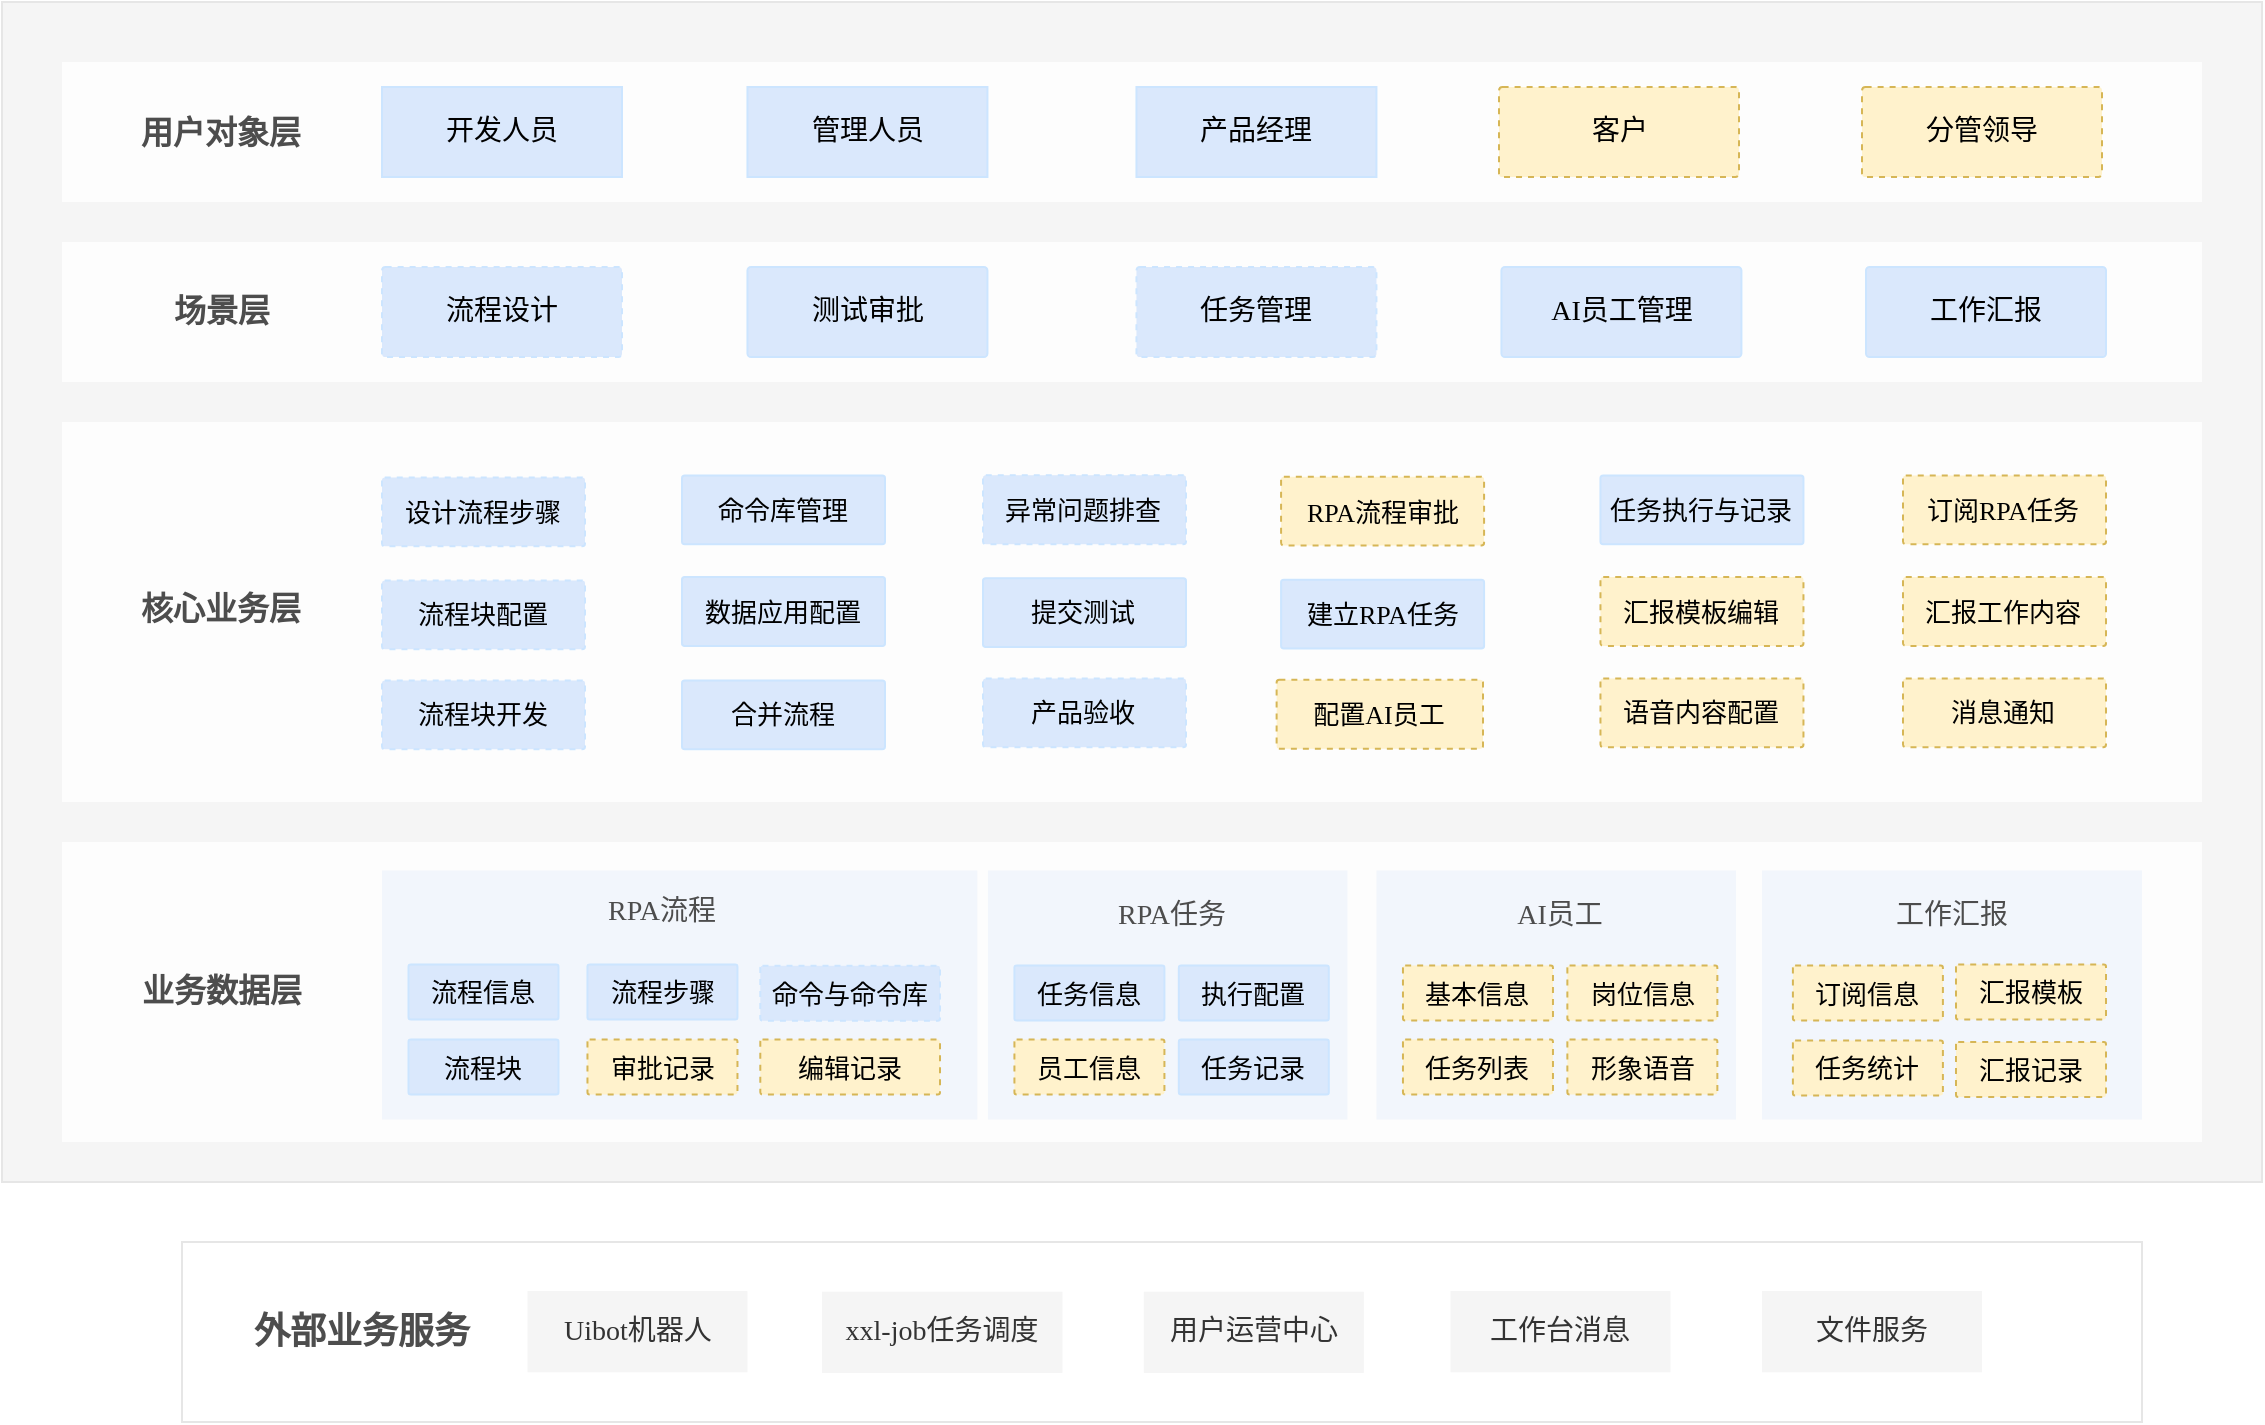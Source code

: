 <mxfile version="16.6.5" type="github">
  <diagram id="QMqiZ2GDBsnpyi7WLgiz" name="Page-1">
    <mxGraphModel dx="2324" dy="765" grid="1" gridSize="10" guides="1" tooltips="1" connect="1" arrows="1" fold="1" page="1" pageScale="1" pageWidth="827" pageHeight="1169" math="0" shadow="0">
      <root>
        <mxCell id="0" />
        <mxCell id="1" parent="0" />
        <mxCell id="o_0oddXOF23FKvagfJal-9" value="" style="rounded=0;whiteSpace=wrap;html=1;fillColor=#f5f5f5;strokeColor=#E6E6E6;gradientDirection=south;sketch=0;fontColor=#333333;fontFamily=阿里巴巴普惠体;" parent="1" vertex="1">
          <mxGeometry x="-320" y="130" width="1130" height="590" as="geometry" />
        </mxCell>
        <mxCell id="ZttovpieoR-79sJcMYOA-3" value="" style="rounded=1;whiteSpace=wrap;html=1;fontSize=14;strokeColor=none;arcSize=0;shadow=0;opacity=80;fontFamily=阿里巴巴普惠体;" parent="1" vertex="1">
          <mxGeometry x="-290" y="160" width="1070" height="70" as="geometry" />
        </mxCell>
        <mxCell id="ZttovpieoR-79sJcMYOA-4" value="用户对象层" style="text;html=1;strokeColor=none;fillColor=none;align=center;verticalAlign=middle;whiteSpace=wrap;rounded=0;fontSize=16;fontStyle=1;fontColor=#4D4D4D;fontFamily=阿里巴巴普惠体;" parent="1" vertex="1">
          <mxGeometry x="-261.61" y="180" width="102.5" height="30" as="geometry" />
        </mxCell>
        <mxCell id="ZttovpieoR-79sJcMYOA-5" value="开发人员" style="rounded=1;whiteSpace=wrap;html=1;fontSize=14;arcSize=0;fillColor=#dae8fc;strokeColor=#CCE5FF;fontStyle=0;fontFamily=阿里巴巴普惠体;" parent="1" vertex="1">
          <mxGeometry x="-130" y="172.5" width="120" height="45" as="geometry" />
        </mxCell>
        <mxCell id="ZttovpieoR-79sJcMYOA-6" value="管理人员" style="rounded=1;whiteSpace=wrap;html=1;fontSize=14;arcSize=0;fillColor=#dae8fc;strokeColor=#CCE5FF;fontStyle=0;fontFamily=阿里巴巴普惠体;" parent="1" vertex="1">
          <mxGeometry x="52.73" y="172.5" width="120" height="45" as="geometry" />
        </mxCell>
        <mxCell id="ZttovpieoR-79sJcMYOA-7" value="产品经理" style="rounded=1;whiteSpace=wrap;html=1;fontSize=14;arcSize=0;fillColor=#dae8fc;strokeColor=#CCE5FF;fontStyle=0;fontFamily=阿里巴巴普惠体;" parent="1" vertex="1">
          <mxGeometry x="247.23" y="172.5" width="120" height="45" as="geometry" />
        </mxCell>
        <mxCell id="ZttovpieoR-79sJcMYOA-8" value="客户" style="rounded=1;whiteSpace=wrap;html=1;fontSize=14;arcSize=4;fillColor=#fff2cc;strokeColor=#d6b656;fontStyle=0;dashed=1;fontFamily=阿里巴巴普惠体;" parent="1" vertex="1">
          <mxGeometry x="428.5" y="172.5" width="120" height="45" as="geometry" />
        </mxCell>
        <mxCell id="ZttovpieoR-79sJcMYOA-9" value="" style="rounded=1;whiteSpace=wrap;html=1;fontSize=14;strokeColor=none;arcSize=0;shadow=0;opacity=80;fontFamily=阿里巴巴普惠体;" parent="1" vertex="1">
          <mxGeometry x="-290" y="250" width="1070" height="70" as="geometry" />
        </mxCell>
        <mxCell id="ZttovpieoR-79sJcMYOA-10" value="场景层" style="text;html=1;strokeColor=none;fillColor=none;align=center;verticalAlign=middle;whiteSpace=wrap;rounded=0;fontSize=16;fontStyle=1;fontColor=#4D4D4D;fontFamily=阿里巴巴普惠体;" parent="1" vertex="1">
          <mxGeometry x="-250.36" y="268.75" width="80" height="30" as="geometry" />
        </mxCell>
        <mxCell id="ZttovpieoR-79sJcMYOA-11" value="AI员工管理" style="rounded=1;whiteSpace=wrap;html=1;fontSize=14;fillColor=#dae8fc;strokeColor=#CCE5FF;arcSize=4;fontColor=default;fontStyle=0;fontFamily=阿里巴巴普惠体;" parent="1" vertex="1">
          <mxGeometry x="429.72" y="262.5" width="120" height="45" as="geometry" />
        </mxCell>
        <mxCell id="ZttovpieoR-79sJcMYOA-12" value="工作汇报" style="rounded=1;whiteSpace=wrap;html=1;fontSize=14;fillColor=#dae8fc;strokeColor=#CCE5FF;arcSize=4;fontColor=default;fontStyle=0;fontFamily=阿里巴巴普惠体;" parent="1" vertex="1">
          <mxGeometry x="612" y="262.5" width="120" height="45" as="geometry" />
        </mxCell>
        <mxCell id="ZttovpieoR-79sJcMYOA-16" value="" style="rounded=1;whiteSpace=wrap;html=1;fontSize=14;strokeColor=none;arcSize=0;shadow=0;glass=0;sketch=0;opacity=80;container=0;fontFamily=阿里巴巴普惠体;" parent="1" vertex="1">
          <mxGeometry x="-290" y="340" width="1070" height="190" as="geometry" />
        </mxCell>
        <mxCell id="ZttovpieoR-79sJcMYOA-63" value="" style="rounded=0;whiteSpace=wrap;html=1;fontFamily=阿里巴巴普惠体;fontSize=18;strokeWidth=1;fillColor=#FFFFFF;strokeColor=#E6E6E6;" parent="1" vertex="1">
          <mxGeometry x="-230" y="750" width="980" height="90" as="geometry" />
        </mxCell>
        <mxCell id="ZttovpieoR-79sJcMYOA-68" value="外部业务服务" style="text;html=1;strokeColor=none;fillColor=none;align=center;verticalAlign=middle;whiteSpace=wrap;rounded=0;fontSize=18;fontStyle=1;fontColor=#4D4D4D;fontFamily=阿里巴巴普惠体;" parent="1" vertex="1">
          <mxGeometry x="-200" y="779.99" width="120" height="30" as="geometry" />
        </mxCell>
        <mxCell id="ZttovpieoR-79sJcMYOA-69" value="Uibot机器人" style="rounded=1;whiteSpace=wrap;html=1;fontSize=14;fillColor=#f5f5f5;fontColor=#333333;strokeColor=none;arcSize=0;fontFamily=阿里巴巴普惠体;" parent="1" vertex="1">
          <mxGeometry x="-57.27" y="774.53" width="110" height="40.62" as="geometry" />
        </mxCell>
        <mxCell id="ZttovpieoR-79sJcMYOA-70" value="xxl-job任务调度" style="rounded=1;whiteSpace=wrap;html=1;fontSize=14;fillColor=#f5f5f5;fontColor=#333333;strokeColor=none;arcSize=0;fontFamily=阿里巴巴普惠体;" parent="1" vertex="1">
          <mxGeometry x="90" y="774.84" width="120.23" height="40.62" as="geometry" />
        </mxCell>
        <mxCell id="ZttovpieoR-79sJcMYOA-71" value="用户运营中心" style="rounded=1;whiteSpace=wrap;html=1;fontSize=14;fillColor=#f5f5f5;fontColor=#333333;strokeColor=none;arcSize=0;fontFamily=阿里巴巴普惠体;" parent="1" vertex="1">
          <mxGeometry x="250.91" y="774.84" width="110" height="40.62" as="geometry" />
        </mxCell>
        <mxCell id="o_0oddXOF23FKvagfJal-14" value="" style="rounded=1;whiteSpace=wrap;html=1;fontSize=14;strokeColor=none;arcSize=0;shadow=0;labelBackgroundColor=none;sketch=0;opacity=80;fontFamily=阿里巴巴普惠体;" parent="1" vertex="1">
          <mxGeometry x="-290" y="550" width="1070" height="150" as="geometry" />
        </mxCell>
        <mxCell id="o_0oddXOF23FKvagfJal-15" value="业务数据层" style="text;html=1;strokeColor=none;fillColor=none;align=center;verticalAlign=middle;whiteSpace=wrap;rounded=0;fontSize=16;fontColor=#4D4D4D;fontStyle=1;fontFamily=阿里巴巴普惠体;" parent="1" vertex="1">
          <mxGeometry x="-257.24" y="608.75" width="93.75" height="30" as="geometry" />
        </mxCell>
        <mxCell id="o_0oddXOF23FKvagfJal-16" value="" style="rounded=1;whiteSpace=wrap;html=1;fontSize=14;fillColor=#F2F6FC;strokeColor=none;fontColor=#333333;arcSize=0;fontFamily=阿里巴巴普惠体;fontStyle=0" parent="1" vertex="1">
          <mxGeometry x="172.96" y="564.25" width="179.77" height="124.5" as="geometry" />
        </mxCell>
        <mxCell id="o_0oddXOF23FKvagfJal-25" value="RPA任务" style="text;html=1;strokeColor=none;fillColor=none;align=center;verticalAlign=middle;whiteSpace=wrap;rounded=0;fontSize=14;horizontal=1;fontStyle=0;fontColor=#4D4D4D;fontFamily=阿里巴巴普惠体;" parent="1" vertex="1">
          <mxGeometry x="229.96" y="571.75" width="70" height="30" as="geometry" />
        </mxCell>
        <mxCell id="o_0oddXOF23FKvagfJal-26" value="任务信息" style="rounded=1;whiteSpace=wrap;html=1;fontSize=13;fillColor=#dae8fc;strokeColor=#CCE5FF;arcSize=4;fontStyle=0;fontColor=default;fontFamily=阿里巴巴普惠体;" parent="1" vertex="1">
          <mxGeometry x="186.21" y="611.75" width="75" height="27.5" as="geometry" />
        </mxCell>
        <mxCell id="o_0oddXOF23FKvagfJal-28" value="执行配置" style="rounded=1;whiteSpace=wrap;html=1;fontSize=13;fillColor=#dae8fc;strokeColor=#CCE5FF;arcSize=4;fontStyle=0;fontColor=default;fontFamily=阿里巴巴普惠体;" parent="1" vertex="1">
          <mxGeometry x="268.41" y="611.75" width="75" height="27.5" as="geometry" />
        </mxCell>
        <mxCell id="zai8BUd0Q1AnX0Q9bWB2-1" value="工作台消息" style="rounded=1;whiteSpace=wrap;html=1;fontSize=14;fillColor=#f5f5f5;fontColor=#333333;strokeColor=none;arcSize=0;fontFamily=阿里巴巴普惠体;" parent="1" vertex="1">
          <mxGeometry x="404.23" y="774.53" width="110" height="40.62" as="geometry" />
        </mxCell>
        <mxCell id="Q-ltCNPcTRJQ2IzTs-4u-2" value="分管领导" style="rounded=1;whiteSpace=wrap;html=1;fontSize=14;arcSize=4;fillColor=#fff2cc;strokeColor=#d6b656;fontStyle=0;dashed=1;fontFamily=阿里巴巴普惠体;" parent="1" vertex="1">
          <mxGeometry x="610" y="172.5" width="120" height="45" as="geometry" />
        </mxCell>
        <mxCell id="Q-ltCNPcTRJQ2IzTs-4u-3" value="任务管理" style="rounded=1;whiteSpace=wrap;html=1;fontSize=14;fillColor=#dae8fc;strokeColor=#CCE5FF;arcSize=4;fontColor=default;fontStyle=0;dashed=1;fontFamily=阿里巴巴普惠体;" parent="1" vertex="1">
          <mxGeometry x="247.23" y="262.5" width="120" height="45" as="geometry" />
        </mxCell>
        <mxCell id="Q-ltCNPcTRJQ2IzTs-4u-4" value="测试审批" style="rounded=1;whiteSpace=wrap;html=1;fontSize=14;arcSize=4;fillColor=#dae8fc;strokeColor=#CCE5FF;fontStyle=0;fontFamily=阿里巴巴普惠体;" parent="1" vertex="1">
          <mxGeometry x="52.73" y="262.5" width="120" height="45" as="geometry" />
        </mxCell>
        <mxCell id="Q-ltCNPcTRJQ2IzTs-4u-9" value="建立RPA任务" style="rounded=1;whiteSpace=wrap;html=1;fontSize=13;fillColor=#dae8fc;strokeColor=#CCE5FF;fontColor=default;arcSize=4;fontStyle=0;fontFamily=阿里巴巴普惠体;" parent="1" vertex="1">
          <mxGeometry x="319.542" y="418.847" width="101.499" height="34.412" as="geometry" />
        </mxCell>
        <mxCell id="ZttovpieoR-79sJcMYOA-18" value="任务执行与记录" style="rounded=1;whiteSpace=wrap;html=1;fontSize=13;fillColor=#dae8fc;strokeColor=#CCE5FF;fontColor=default;arcSize=4;fontStyle=0;fontFamily=阿里巴巴普惠体;" parent="1" vertex="1">
          <mxGeometry x="479.228" y="366.689" width="101.499" height="34.412" as="geometry" />
        </mxCell>
        <mxCell id="Q-ltCNPcTRJQ2IzTs-4u-6" value="订阅RPA任务" style="rounded=1;whiteSpace=wrap;html=1;fontSize=13;fillColor=#fff2cc;strokeColor=#d6b656;fontColor=default;arcSize=4;fontStyle=0;fontFamily=阿里巴巴普惠体;dashed=1;" parent="1" vertex="1">
          <mxGeometry x="630.499" y="366.689" width="101.499" height="34.412" as="geometry" />
        </mxCell>
        <mxCell id="Q-ltCNPcTRJQ2IzTs-4u-7" value="汇报模板编辑" style="rounded=1;whiteSpace=wrap;html=1;fontSize=13;fillColor=#fff2cc;strokeColor=#d6b656;fontColor=default;arcSize=4;fontStyle=0;fontFamily=阿里巴巴普惠体;dashed=1;" parent="1" vertex="1">
          <mxGeometry x="479.228" y="417.557" width="101.499" height="34.412" as="geometry" />
        </mxCell>
        <mxCell id="Q-ltCNPcTRJQ2IzTs-4u-8" value="汇报工作内容" style="rounded=1;whiteSpace=wrap;html=1;fontSize=13;fillColor=#fff2cc;strokeColor=#d6b656;fontColor=default;arcSize=4;fontStyle=0;fontFamily=阿里巴巴普惠体;dashed=1;" parent="1" vertex="1">
          <mxGeometry x="630.499" y="417.557" width="101.499" height="34.412" as="geometry" />
        </mxCell>
        <mxCell id="Q-ltCNPcTRJQ2IzTs-4u-10" value="RPA流程审批" style="rounded=1;whiteSpace=wrap;html=1;fontSize=13;fillColor=#fff2cc;strokeColor=#d6b656;fontColor=default;arcSize=4;fontStyle=0;fontFamily=阿里巴巴普惠体;dashed=1;" parent="1" vertex="1">
          <mxGeometry x="319.542" y="367.397" width="101.499" height="34.412" as="geometry" />
        </mxCell>
        <mxCell id="Q-ltCNPcTRJQ2IzTs-4u-11" value="提交测试" style="rounded=1;whiteSpace=wrap;html=1;fontSize=13;fillColor=#dae8fc;strokeColor=#CCE5FF;fontColor=default;arcSize=4;fontStyle=0;fontFamily=阿里巴巴普惠体;" parent="1" vertex="1">
          <mxGeometry x="170.497" y="418.147" width="101.499" height="34.412" as="geometry" />
        </mxCell>
        <mxCell id="Q-ltCNPcTRJQ2IzTs-4u-12" value="合并流程" style="rounded=1;whiteSpace=wrap;html=1;fontSize=13;fillColor=#dae8fc;strokeColor=#CCE5FF;fontColor=default;arcSize=4;fontStyle=0;fontFamily=阿里巴巴普惠体;" parent="1" vertex="1">
          <mxGeometry x="19.997" y="469.253" width="101.499" height="34.412" as="geometry" />
        </mxCell>
        <mxCell id="ZttovpieoR-79sJcMYOA-17" value="核心业务层" style="text;html=1;strokeColor=none;fillColor=none;align=center;verticalAlign=middle;whiteSpace=wrap;rounded=0;fontSize=16;fontColor=#4D4D4D;fontStyle=1;fontFamily=阿里巴巴普惠体;" parent="1" vertex="1">
          <mxGeometry x="-259.997" y="417.91" width="99.265" height="30" as="geometry" />
        </mxCell>
        <mxCell id="Q-ltCNPcTRJQ2IzTs-4u-63" value="语音内容配置" style="rounded=1;whiteSpace=wrap;html=1;fontSize=13;fillColor=#fff2cc;strokeColor=#d6b656;fontColor=default;arcSize=4;fontStyle=0;dashed=1;fontFamily=阿里巴巴普惠体;" parent="1" vertex="1">
          <mxGeometry x="479.228" y="468.207" width="101.499" height="34.412" as="geometry" />
        </mxCell>
        <mxCell id="Q-ltCNPcTRJQ2IzTs-4u-64" value="消息通知" style="rounded=1;whiteSpace=wrap;html=1;fontSize=13;fillColor=#fff2cc;strokeColor=#d6b656;fontColor=default;arcSize=4;fontStyle=0;dashed=1;fontFamily=阿里巴巴普惠体;" parent="1" vertex="1">
          <mxGeometry x="630.498" y="468.207" width="101.499" height="34.412" as="geometry" />
        </mxCell>
        <mxCell id="Q-ltCNPcTRJQ2IzTs-4u-65" value="产品验收" style="rounded=1;whiteSpace=wrap;html=1;fontSize=13;fillColor=#dae8fc;strokeColor=#CCE5FF;fontColor=default;arcSize=4;fontStyle=0;dashed=1;fontFamily=阿里巴巴普惠体;" parent="1" vertex="1">
          <mxGeometry x="170.498" y="468.207" width="101.499" height="34.412" as="geometry" />
        </mxCell>
        <mxCell id="Q-ltCNPcTRJQ2IzTs-4u-66" value="配置AI员工" style="rounded=1;whiteSpace=wrap;html=1;fontSize=13;fillColor=#fff2cc;strokeColor=#d6b656;fontColor=default;arcSize=4;fontStyle=0;dashed=1;fontFamily=阿里巴巴普惠体;" parent="1" vertex="1">
          <mxGeometry x="317.31" y="468.91" width="103.19" height="34.41" as="geometry" />
        </mxCell>
        <mxCell id="Q-ltCNPcTRJQ2IzTs-4u-71" value="" style="rounded=1;whiteSpace=wrap;html=1;fontSize=14;fillColor=#F2F6FC;strokeColor=none;fontColor=#333333;arcSize=0;fontFamily=阿里巴巴普惠体;fontStyle=0" parent="1" vertex="1">
          <mxGeometry x="-130" y="564.25" width="297.65" height="124.5" as="geometry" />
        </mxCell>
        <mxCell id="Q-ltCNPcTRJQ2IzTs-4u-72" value="RPA流程" style="text;html=1;strokeColor=none;fillColor=none;align=center;verticalAlign=middle;whiteSpace=wrap;rounded=0;fontSize=14;horizontal=1;fontStyle=0;fontColor=#4D4D4D;fontFamily=阿里巴巴普惠体;" parent="1" vertex="1">
          <mxGeometry x="-24.77" y="570" width="70" height="30" as="geometry" />
        </mxCell>
        <mxCell id="Q-ltCNPcTRJQ2IzTs-4u-73" value="流程步骤" style="rounded=1;whiteSpace=wrap;html=1;fontSize=13;fillColor=#dae8fc;strokeColor=#CCE5FF;fontStyle=0;arcSize=4;fontFamily=阿里巴巴普惠体;" parent="1" vertex="1">
          <mxGeometry x="-27.27" y="611.25" width="75" height="27.5" as="geometry" />
        </mxCell>
        <mxCell id="Q-ltCNPcTRJQ2IzTs-4u-74" value="审批记录" style="rounded=1;whiteSpace=wrap;html=1;fontSize=13;fillColor=#fff2cc;strokeColor=#d6b656;fontStyle=0;arcSize=4;fontColor=default;dashed=1;fontFamily=阿里巴巴普惠体;" parent="1" vertex="1">
          <mxGeometry x="-27.27" y="648.75" width="75" height="27.5" as="geometry" />
        </mxCell>
        <mxCell id="Q-ltCNPcTRJQ2IzTs-4u-75" value="编辑记录" style="rounded=1;whiteSpace=wrap;html=1;fontSize=13;fillColor=#fff2cc;strokeColor=#d6b656;fontStyle=0;arcSize=4;fontColor=default;dashed=1;fontFamily=阿里巴巴普惠体;" parent="1" vertex="1">
          <mxGeometry x="59.15" y="648.75" width="89.85" height="27.5" as="geometry" />
        </mxCell>
        <mxCell id="Q-ltCNPcTRJQ2IzTs-4u-76" value="命令与命令库" style="rounded=1;whiteSpace=wrap;html=1;fontSize=13;fillColor=#dae8fc;strokeColor=#CCE5FF;fontStyle=0;arcSize=4;fontFamily=阿里巴巴普惠体;dashed=1;" parent="1" vertex="1">
          <mxGeometry x="59.15" y="611.88" width="89.85" height="27.5" as="geometry" />
        </mxCell>
        <mxCell id="Q-ltCNPcTRJQ2IzTs-4u-78" value="任务记录" style="rounded=1;whiteSpace=wrap;html=1;fontSize=13;fillColor=#dae8fc;strokeColor=#CCE5FF;arcSize=4;fontStyle=0;fontColor=default;fontFamily=阿里巴巴普惠体;" parent="1" vertex="1">
          <mxGeometry x="268.41" y="648.75" width="75" height="27.5" as="geometry" />
        </mxCell>
        <mxCell id="Q-ltCNPcTRJQ2IzTs-4u-81" value="" style="rounded=1;whiteSpace=wrap;html=1;fontSize=14;fillColor=#F2F6FC;strokeColor=none;fontColor=#333333;arcSize=0;fontFamily=阿里巴巴普惠体;fontStyle=0" parent="1" vertex="1">
          <mxGeometry x="560" y="564.25" width="190" height="124.5" as="geometry" />
        </mxCell>
        <mxCell id="Q-ltCNPcTRJQ2IzTs-4u-82" value="工作汇报" style="text;html=1;strokeColor=none;fillColor=none;align=center;verticalAlign=middle;whiteSpace=wrap;rounded=0;fontSize=14;horizontal=1;fontStyle=0;fontColor=#4D4D4D;fontFamily=阿里巴巴普惠体;" parent="1" vertex="1">
          <mxGeometry x="620" y="571.75" width="70" height="30" as="geometry" />
        </mxCell>
        <mxCell id="Q-ltCNPcTRJQ2IzTs-4u-83" value="员工信息" style="rounded=1;whiteSpace=wrap;html=1;fontSize=13;fillColor=#fff2cc;strokeColor=#d6b656;arcSize=4;fontStyle=0;fontColor=default;fontFamily=阿里巴巴普惠体;dashed=1;" parent="1" vertex="1">
          <mxGeometry x="186.21" y="648.75" width="75" height="27.5" as="geometry" />
        </mxCell>
        <mxCell id="Q-ltCNPcTRJQ2IzTs-4u-85" value="订阅信息" style="rounded=1;whiteSpace=wrap;html=1;fontSize=13;fillColor=#fff2cc;strokeColor=#d6b656;arcSize=4;fontStyle=0;fontColor=default;dashed=1;fontFamily=阿里巴巴普惠体;" parent="1" vertex="1">
          <mxGeometry x="575.45" y="611.75" width="75" height="27.5" as="geometry" />
        </mxCell>
        <mxCell id="Q-ltCNPcTRJQ2IzTs-4u-86" value="任务统计" style="rounded=1;whiteSpace=wrap;html=1;fontSize=13;fillColor=#fff2cc;strokeColor=#d6b656;arcSize=4;fontStyle=0;fontColor=default;dashed=1;fontFamily=阿里巴巴普惠体;" parent="1" vertex="1">
          <mxGeometry x="575.45" y="649.25" width="75" height="27.5" as="geometry" />
        </mxCell>
        <mxCell id="Q-ltCNPcTRJQ2IzTs-4u-87" value="汇报模板" style="rounded=1;whiteSpace=wrap;html=1;fontSize=13;fillColor=#fff2cc;strokeColor=#d6b656;arcSize=4;fontStyle=0;fontColor=default;dashed=1;fontFamily=阿里巴巴普惠体;" parent="1" vertex="1">
          <mxGeometry x="657" y="611.25" width="75" height="27.5" as="geometry" />
        </mxCell>
        <mxCell id="Q-ltCNPcTRJQ2IzTs-4u-88" value="汇报记录" style="rounded=1;whiteSpace=wrap;html=1;fontSize=13;fillColor=#fff2cc;strokeColor=#d6b656;arcSize=4;fontStyle=0;fontColor=default;dashed=1;fontFamily=阿里巴巴普惠体;" parent="1" vertex="1">
          <mxGeometry x="657" y="650" width="75" height="27.5" as="geometry" />
        </mxCell>
        <mxCell id="Q-ltCNPcTRJQ2IzTs-4u-90" value="文件服务" style="rounded=1;whiteSpace=wrap;html=1;fontSize=14;fillColor=#f5f5f5;fontColor=#333333;strokeColor=none;arcSize=0;fontFamily=阿里巴巴普惠体;" parent="1" vertex="1">
          <mxGeometry x="560" y="774.53" width="110" height="40.62" as="geometry" />
        </mxCell>
        <mxCell id="MdFNAgGWL3GxQWSpr4tQ-1" value="流程块配置" style="rounded=1;whiteSpace=wrap;html=1;fontSize=13;fillColor=#dae8fc;strokeColor=#CCE5FF;arcSize=4;fontStyle=0;dashed=1;fontFamily=阿里巴巴普惠体;" parent="1" vertex="1">
          <mxGeometry x="-130.003" y="419.197" width="101.499" height="34.412" as="geometry" />
        </mxCell>
        <mxCell id="MdFNAgGWL3GxQWSpr4tQ-2" value="设计流程步骤" style="rounded=1;whiteSpace=wrap;html=1;fontSize=13;fillColor=#dae8fc;strokeColor=#CCE5FF;arcSize=4;fontStyle=0;dashed=1;fontFamily=阿里巴巴普惠体;" parent="1" vertex="1">
          <mxGeometry x="-130.003" y="367.743" width="101.499" height="34.412" as="geometry" />
        </mxCell>
        <mxCell id="MdFNAgGWL3GxQWSpr4tQ-3" value="流程块开发" style="rounded=1;whiteSpace=wrap;html=1;fontSize=13;fillColor=#dae8fc;strokeColor=#CCE5FF;fontColor=default;arcSize=4;fontStyle=0;dashed=1;fontFamily=阿里巴巴普惠体;" parent="1" vertex="1">
          <mxGeometry x="-130.002" y="469.257" width="101.499" height="34.412" as="geometry" />
        </mxCell>
        <mxCell id="MdFNAgGWL3GxQWSpr4tQ-4" value="流程信息" style="rounded=1;whiteSpace=wrap;html=1;fontSize=13;fillColor=#dae8fc;strokeColor=#CCE5FF;fontStyle=0;arcSize=4;fontFamily=阿里巴巴普惠体;" parent="1" vertex="1">
          <mxGeometry x="-116.75" y="611.25" width="75" height="27.5" as="geometry" />
        </mxCell>
        <mxCell id="MdFNAgGWL3GxQWSpr4tQ-5" value="流程块" style="rounded=1;whiteSpace=wrap;html=1;fontSize=13;fillColor=#dae8fc;strokeColor=#CCE5FF;fontStyle=0;arcSize=4;fontFamily=阿里巴巴普惠体;" parent="1" vertex="1">
          <mxGeometry x="-116.75" y="648.75" width="75" height="27.5" as="geometry" />
        </mxCell>
        <mxCell id="MdFNAgGWL3GxQWSpr4tQ-6" value="流程设计" style="rounded=1;whiteSpace=wrap;html=1;fontSize=14;fillColor=#dae8fc;strokeColor=#CCE5FF;arcSize=4;fontColor=default;fontStyle=0;dashed=1;fontFamily=阿里巴巴普惠体;" parent="1" vertex="1">
          <mxGeometry x="-130" y="262.5" width="120" height="45" as="geometry" />
        </mxCell>
        <mxCell id="pXwYT4CWtMP8QEXP_L0X-1" value="命令库管理" style="rounded=1;whiteSpace=wrap;html=1;fontSize=13;fillColor=#dae8fc;strokeColor=#CCE5FF;fontColor=default;arcSize=4;fontStyle=0;fontFamily=阿里巴巴普惠体;" parent="1" vertex="1">
          <mxGeometry x="19.999" y="366.689" width="101.499" height="34.412" as="geometry" />
        </mxCell>
        <mxCell id="pXwYT4CWtMP8QEXP_L0X-2" value="数据应用配置" style="rounded=1;whiteSpace=wrap;html=1;fontSize=13;fillColor=#dae8fc;strokeColor=#CCE5FF;fontColor=default;arcSize=4;fontStyle=0;fontFamily=阿里巴巴普惠体;" parent="1" vertex="1">
          <mxGeometry x="19.999" y="417.557" width="101.499" height="34.412" as="geometry" />
        </mxCell>
        <mxCell id="pXwYT4CWtMP8QEXP_L0X-3" value="异常问题排查" style="rounded=1;whiteSpace=wrap;html=1;fontSize=13;fillColor=#dae8fc;strokeColor=#CCE5FF;fontColor=default;arcSize=4;fontStyle=0;dashed=1;fontFamily=阿里巴巴普惠体;" parent="1" vertex="1">
          <mxGeometry x="170.498" y="366.687" width="101.499" height="34.412" as="geometry" />
        </mxCell>
        <mxCell id="VAcTEP-cnaX1mwwHcJhY-1" value="" style="rounded=1;whiteSpace=wrap;html=1;fontSize=14;fillColor=#F2F6FC;strokeColor=none;fontColor=#333333;arcSize=0;fontFamily=阿里巴巴普惠体;fontStyle=0" parent="1" vertex="1">
          <mxGeometry x="367.23" y="564.25" width="179.77" height="124.5" as="geometry" />
        </mxCell>
        <mxCell id="VAcTEP-cnaX1mwwHcJhY-2" value="AI员工" style="text;html=1;strokeColor=none;fillColor=none;align=center;verticalAlign=middle;whiteSpace=wrap;rounded=0;fontSize=14;horizontal=1;fontStyle=0;fontColor=#4D4D4D;fontFamily=阿里巴巴普惠体;" parent="1" vertex="1">
          <mxGeometry x="424.23" y="571.75" width="70" height="30" as="geometry" />
        </mxCell>
        <mxCell id="VAcTEP-cnaX1mwwHcJhY-3" value="基本信息" style="rounded=1;whiteSpace=wrap;html=1;fontSize=13;fillColor=#fff2cc;strokeColor=#d6b656;arcSize=4;fontStyle=0;fontColor=default;fontFamily=阿里巴巴普惠体;dashed=1;" parent="1" vertex="1">
          <mxGeometry x="380.48" y="611.75" width="75" height="27.5" as="geometry" />
        </mxCell>
        <mxCell id="VAcTEP-cnaX1mwwHcJhY-4" value="岗位信息" style="rounded=1;whiteSpace=wrap;html=1;fontSize=13;fillColor=#fff2cc;strokeColor=#d6b656;arcSize=4;fontStyle=0;fontColor=default;fontFamily=阿里巴巴普惠体;dashed=1;" parent="1" vertex="1">
          <mxGeometry x="462.68" y="611.75" width="75" height="27.5" as="geometry" />
        </mxCell>
        <mxCell id="VAcTEP-cnaX1mwwHcJhY-5" value="形象语音" style="rounded=1;whiteSpace=wrap;html=1;fontSize=13;fillColor=#fff2cc;strokeColor=#d6b656;arcSize=4;fontStyle=0;fontColor=default;fontFamily=阿里巴巴普惠体;dashed=1;" parent="1" vertex="1">
          <mxGeometry x="462.68" y="648.75" width="75" height="27.5" as="geometry" />
        </mxCell>
        <mxCell id="VAcTEP-cnaX1mwwHcJhY-6" value="任务列表" style="rounded=1;whiteSpace=wrap;html=1;fontSize=13;fillColor=#fff2cc;strokeColor=#d6b656;arcSize=4;fontStyle=0;fontColor=default;fontFamily=阿里巴巴普惠体;dashed=1;" parent="1" vertex="1">
          <mxGeometry x="380.48" y="648.75" width="75" height="27.5" as="geometry" />
        </mxCell>
      </root>
    </mxGraphModel>
  </diagram>
</mxfile>
